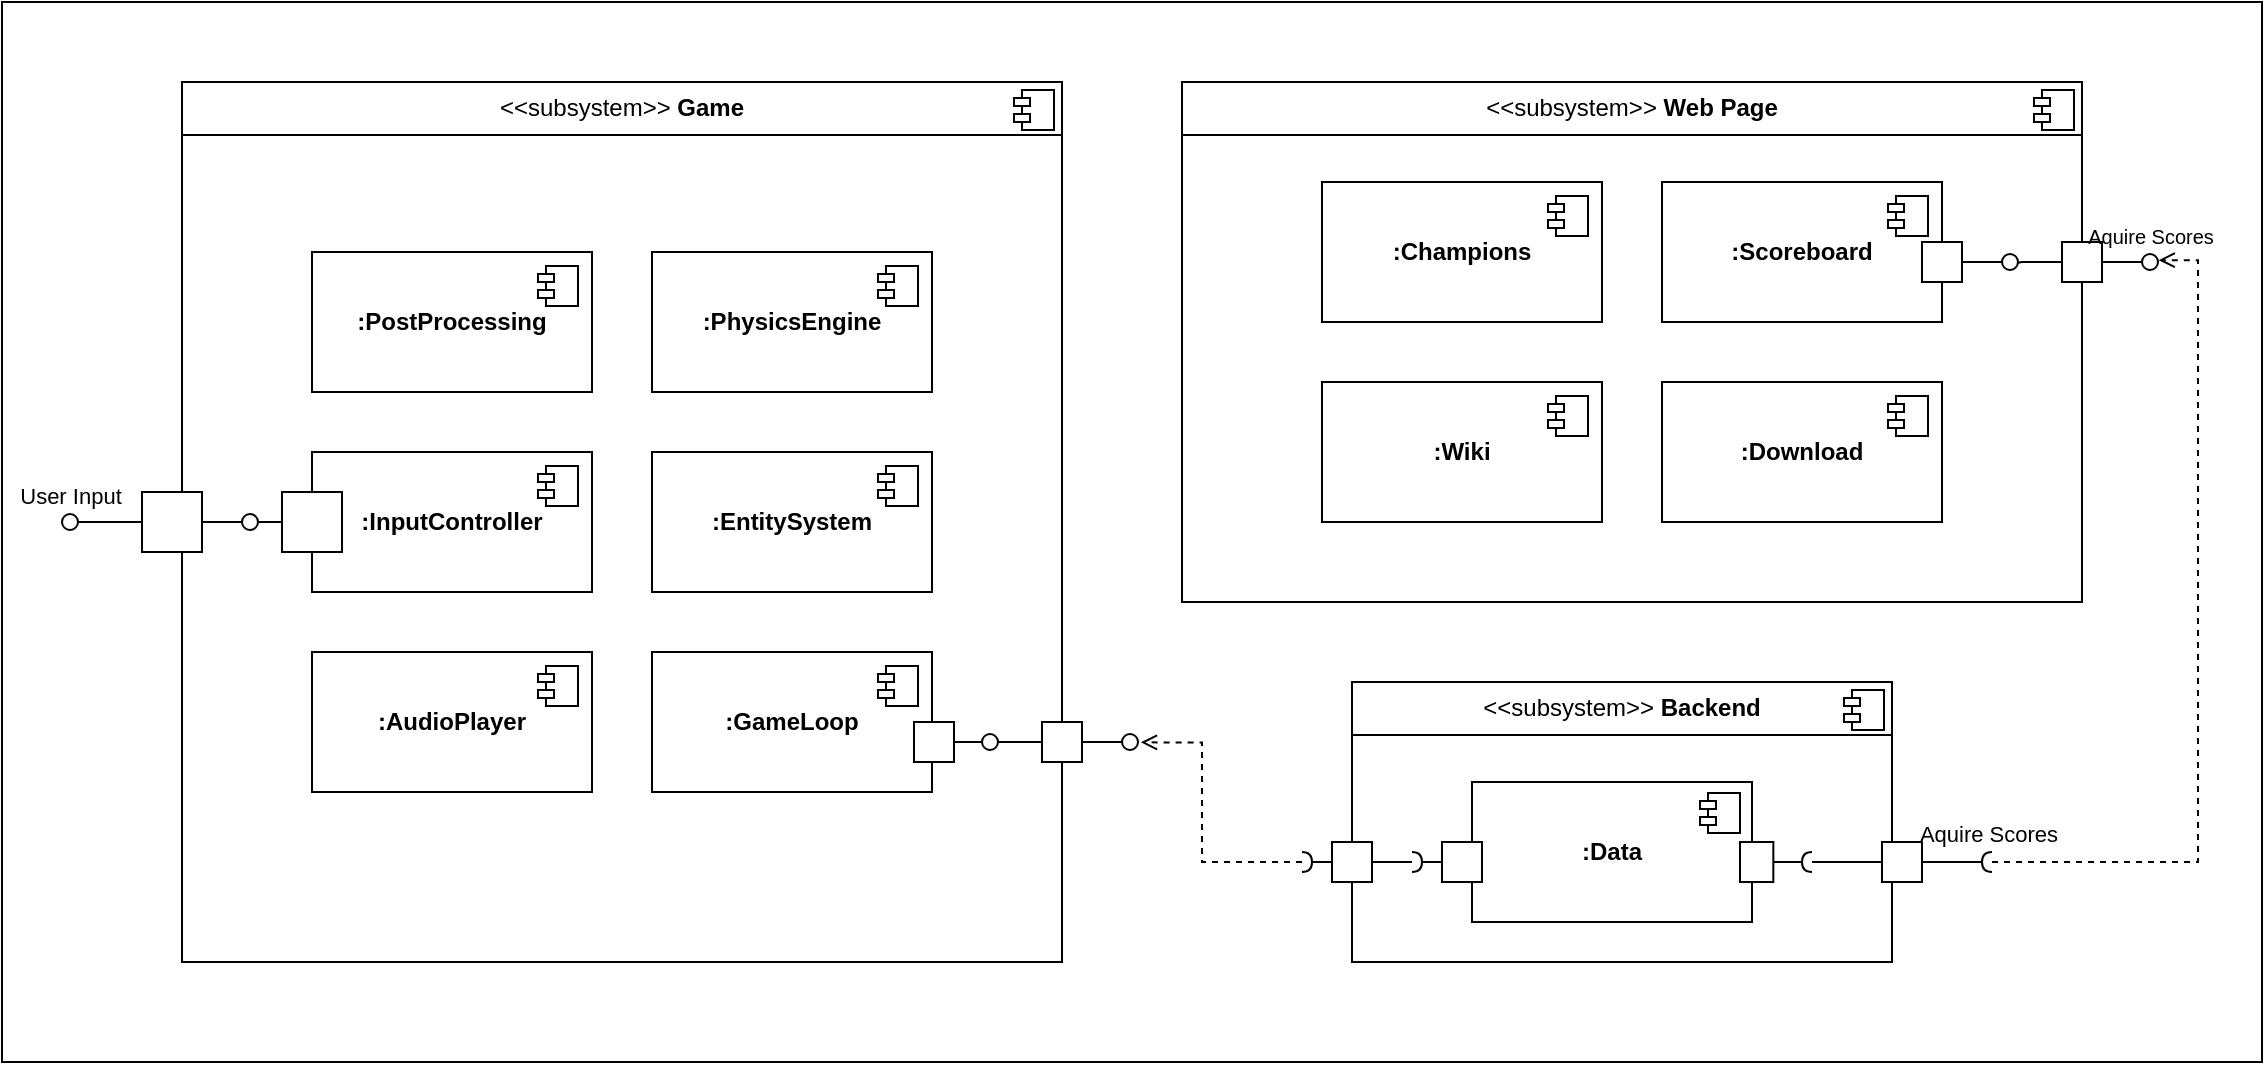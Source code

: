 <mxfile version="24.3.0" type="device">
  <diagram name="Page-1" id="I_4k36ukl9uxdQym2-pP">
    <mxGraphModel dx="925" dy="536" grid="1" gridSize="10" guides="1" tooltips="1" connect="1" arrows="1" fold="1" page="1" pageScale="1" pageWidth="827" pageHeight="1169" math="0" shadow="0">
      <root>
        <mxCell id="0" />
        <mxCell id="1" parent="0" />
        <mxCell id="5Q3FYCVqR7DnrEfHLP5Y-40" value="" style="rounded=0;whiteSpace=wrap;html=1;" vertex="1" parent="1">
          <mxGeometry y="50" width="1130" height="530" as="geometry" />
        </mxCell>
        <mxCell id="naj5Z1TmneexL7RIZc3C-44" value="" style="group" parent="1" vertex="1" connectable="0">
          <mxGeometry x="590" y="90" width="450" height="260" as="geometry" />
        </mxCell>
        <mxCell id="naj5Z1TmneexL7RIZc3C-18" value="&lt;p style=&quot;margin:0px;margin-top:6px;text-align:center;&quot;&gt;&amp;lt;&amp;lt;subsystem&amp;gt;&amp;gt;&lt;b&gt;&amp;nbsp;Web Page&lt;/b&gt;&lt;/p&gt;&lt;hr size=&quot;1&quot; style=&quot;border-style:solid;&quot;&gt;&lt;p style=&quot;margin:0px;margin-left:8px;&quot;&gt;&lt;br&gt;&lt;/p&gt;" style="align=left;overflow=fill;html=1;dropTarget=0;whiteSpace=wrap;" parent="naj5Z1TmneexL7RIZc3C-44" vertex="1">
          <mxGeometry width="450" height="260" as="geometry" />
        </mxCell>
        <mxCell id="naj5Z1TmneexL7RIZc3C-19" value="" style="shape=component;jettyWidth=8;jettyHeight=4;" parent="naj5Z1TmneexL7RIZc3C-18" vertex="1">
          <mxGeometry x="1" width="20" height="20" relative="1" as="geometry">
            <mxPoint x="-24" y="4" as="offset" />
          </mxGeometry>
        </mxCell>
        <mxCell id="naj5Z1TmneexL7RIZc3C-20" value="&lt;b&gt;:Champions&lt;/b&gt;" style="html=1;dropTarget=0;whiteSpace=wrap;" parent="naj5Z1TmneexL7RIZc3C-44" vertex="1">
          <mxGeometry x="70" y="50" width="140" height="70" as="geometry" />
        </mxCell>
        <mxCell id="naj5Z1TmneexL7RIZc3C-21" value="" style="shape=module;jettyWidth=8;jettyHeight=4;" parent="naj5Z1TmneexL7RIZc3C-20" vertex="1">
          <mxGeometry x="1" width="20" height="20" relative="1" as="geometry">
            <mxPoint x="-27" y="7" as="offset" />
          </mxGeometry>
        </mxCell>
        <mxCell id="naj5Z1TmneexL7RIZc3C-24" value="&lt;b&gt;:Wiki&lt;/b&gt;" style="html=1;dropTarget=0;whiteSpace=wrap;" parent="naj5Z1TmneexL7RIZc3C-44" vertex="1">
          <mxGeometry x="70" y="150" width="140" height="70" as="geometry" />
        </mxCell>
        <mxCell id="naj5Z1TmneexL7RIZc3C-25" value="" style="shape=module;jettyWidth=8;jettyHeight=4;" parent="naj5Z1TmneexL7RIZc3C-24" vertex="1">
          <mxGeometry x="1" width="20" height="20" relative="1" as="geometry">
            <mxPoint x="-27" y="7" as="offset" />
          </mxGeometry>
        </mxCell>
        <mxCell id="naj5Z1TmneexL7RIZc3C-26" value="&lt;b&gt;:Download&lt;/b&gt;" style="html=1;dropTarget=0;whiteSpace=wrap;" parent="naj5Z1TmneexL7RIZc3C-44" vertex="1">
          <mxGeometry x="240" y="150" width="140" height="70" as="geometry" />
        </mxCell>
        <mxCell id="naj5Z1TmneexL7RIZc3C-27" value="" style="shape=module;jettyWidth=8;jettyHeight=4;" parent="naj5Z1TmneexL7RIZc3C-26" vertex="1">
          <mxGeometry x="1" width="20" height="20" relative="1" as="geometry">
            <mxPoint x="-27" y="7" as="offset" />
          </mxGeometry>
        </mxCell>
        <mxCell id="naj5Z1TmneexL7RIZc3C-30" value="&lt;b&gt;:Scoreboard&lt;/b&gt;" style="html=1;dropTarget=0;whiteSpace=wrap;" parent="naj5Z1TmneexL7RIZc3C-44" vertex="1">
          <mxGeometry x="240" y="50" width="140" height="70" as="geometry" />
        </mxCell>
        <mxCell id="naj5Z1TmneexL7RIZc3C-31" value="" style="shape=module;jettyWidth=8;jettyHeight=4;" parent="naj5Z1TmneexL7RIZc3C-30" vertex="1">
          <mxGeometry x="1" width="20" height="20" relative="1" as="geometry">
            <mxPoint x="-27" y="7" as="offset" />
          </mxGeometry>
        </mxCell>
        <mxCell id="5Q3FYCVqR7DnrEfHLP5Y-1" value="" style="html=1;rounded=0;" vertex="1" parent="naj5Z1TmneexL7RIZc3C-44">
          <mxGeometry x="370" y="80" width="20" height="20" as="geometry" />
        </mxCell>
        <mxCell id="5Q3FYCVqR7DnrEfHLP5Y-2" value="" style="endArrow=none;html=1;rounded=0;align=center;verticalAlign=top;endFill=0;labelBackgroundColor=none;endSize=2;" edge="1" source="5Q3FYCVqR7DnrEfHLP5Y-1" target="5Q3FYCVqR7DnrEfHLP5Y-3" parent="naj5Z1TmneexL7RIZc3C-44">
          <mxGeometry relative="1" as="geometry" />
        </mxCell>
        <mxCell id="5Q3FYCVqR7DnrEfHLP5Y-3" value="" style="ellipse;html=1;fontSize=11;align=center;fillColor=none;points=[];aspect=fixed;resizable=0;verticalAlign=bottom;labelPosition=center;verticalLabelPosition=top;flipH=1;" vertex="1" parent="naj5Z1TmneexL7RIZc3C-44">
          <mxGeometry x="410" y="86" width="8" height="8" as="geometry" />
        </mxCell>
        <mxCell id="naj5Z1TmneexL7RIZc3C-45" value="" style="group" parent="1" vertex="1" connectable="0">
          <mxGeometry x="705" y="390" width="295" height="140" as="geometry" />
        </mxCell>
        <mxCell id="naj5Z1TmneexL7RIZc3C-34" value="&lt;p style=&quot;margin:0px;margin-top:6px;text-align:center;&quot;&gt;&amp;lt;&amp;lt;subsystem&amp;gt;&amp;gt;&lt;b&gt;&amp;nbsp;Backend&lt;/b&gt;&lt;/p&gt;&lt;hr size=&quot;1&quot; style=&quot;border-style:solid;&quot;&gt;&lt;p style=&quot;margin:0px;margin-left:8px;&quot;&gt;&lt;br&gt;&lt;/p&gt;" style="align=left;overflow=fill;html=1;dropTarget=0;whiteSpace=wrap;" parent="naj5Z1TmneexL7RIZc3C-45" vertex="1">
          <mxGeometry x="-30" width="270" height="140" as="geometry" />
        </mxCell>
        <mxCell id="naj5Z1TmneexL7RIZc3C-35" value="" style="shape=component;jettyWidth=8;jettyHeight=4;" parent="naj5Z1TmneexL7RIZc3C-34" vertex="1">
          <mxGeometry x="1" width="20" height="20" relative="1" as="geometry">
            <mxPoint x="-24" y="4" as="offset" />
          </mxGeometry>
        </mxCell>
        <mxCell id="naj5Z1TmneexL7RIZc3C-36" value="&lt;b&gt;:Data&lt;/b&gt;" style="html=1;dropTarget=0;whiteSpace=wrap;container=0;" parent="naj5Z1TmneexL7RIZc3C-45" vertex="1">
          <mxGeometry x="30" y="50" width="140" height="70" as="geometry" />
        </mxCell>
        <mxCell id="5Q3FYCVqR7DnrEfHLP5Y-8" value="" style="shape=component;jettyWidth=8;jettyHeight=4;" vertex="1" parent="naj5Z1TmneexL7RIZc3C-45">
          <mxGeometry x="144.0" y="55.5" width="20" height="20" as="geometry" />
        </mxCell>
        <mxCell id="5Q3FYCVqR7DnrEfHLP5Y-12" value="" style="html=1;rounded=0;" vertex="1" parent="naj5Z1TmneexL7RIZc3C-45">
          <mxGeometry x="164" y="80" width="16.67" height="20" as="geometry" />
        </mxCell>
        <mxCell id="5Q3FYCVqR7DnrEfHLP5Y-13" value="" style="endArrow=none;html=1;rounded=0;align=center;verticalAlign=top;endFill=0;labelBackgroundColor=none;endSize=2;" edge="1" source="5Q3FYCVqR7DnrEfHLP5Y-12" target="5Q3FYCVqR7DnrEfHLP5Y-14" parent="naj5Z1TmneexL7RIZc3C-45">
          <mxGeometry relative="1" as="geometry" />
        </mxCell>
        <mxCell id="5Q3FYCVqR7DnrEfHLP5Y-14" value="" style="shape=requiredInterface;html=1;fontSize=11;align=center;fillColor=none;points=[];aspect=fixed;resizable=0;verticalAlign=bottom;labelPosition=center;verticalLabelPosition=top;flipH=1;" vertex="1" parent="naj5Z1TmneexL7RIZc3C-45">
          <mxGeometry x="195" y="85" width="5" height="10" as="geometry" />
        </mxCell>
        <mxCell id="5Q3FYCVqR7DnrEfHLP5Y-19" style="edgeStyle=orthogonalEdgeStyle;rounded=0;orthogonalLoop=1;jettySize=auto;html=1;endArrow=none;endFill=0;" edge="1" parent="naj5Z1TmneexL7RIZc3C-45" source="5Q3FYCVqR7DnrEfHLP5Y-15" target="5Q3FYCVqR7DnrEfHLP5Y-14">
          <mxGeometry relative="1" as="geometry" />
        </mxCell>
        <mxCell id="5Q3FYCVqR7DnrEfHLP5Y-15" value="" style="html=1;rounded=0;" vertex="1" parent="naj5Z1TmneexL7RIZc3C-45">
          <mxGeometry x="235" y="80" width="20" height="20" as="geometry" />
        </mxCell>
        <mxCell id="5Q3FYCVqR7DnrEfHLP5Y-16" value="" style="endArrow=none;html=1;rounded=0;align=center;verticalAlign=top;endFill=0;labelBackgroundColor=none;endSize=2;" edge="1" source="5Q3FYCVqR7DnrEfHLP5Y-15" target="5Q3FYCVqR7DnrEfHLP5Y-17" parent="naj5Z1TmneexL7RIZc3C-45">
          <mxGeometry relative="1" as="geometry" />
        </mxCell>
        <mxCell id="5Q3FYCVqR7DnrEfHLP5Y-17" value="Aquire Scores" style="shape=requiredInterface;html=1;fontSize=11;align=center;fillColor=none;points=[];aspect=fixed;resizable=0;verticalAlign=bottom;labelPosition=center;verticalLabelPosition=top;flipH=1;" vertex="1" parent="naj5Z1TmneexL7RIZc3C-45">
          <mxGeometry x="285" y="85" width="5" height="10" as="geometry" />
        </mxCell>
        <mxCell id="5Q3FYCVqR7DnrEfHLP5Y-21" value="" style="html=1;rounded=0;" vertex="1" parent="naj5Z1TmneexL7RIZc3C-45">
          <mxGeometry x="15" y="80" width="20" height="20" as="geometry" />
        </mxCell>
        <mxCell id="3pVS00WtkXnSSmuxZhoW-2" value="" style="group" parent="1" vertex="1" connectable="0">
          <mxGeometry x="90" y="90" width="490" height="440" as="geometry" />
        </mxCell>
        <mxCell id="naj5Z1TmneexL7RIZc3C-4" value="" style="shape=component;jettyWidth=8;jettyHeight=4;" parent="3pVS00WtkXnSSmuxZhoW-2" vertex="1">
          <mxGeometry x="416" y="4" width="20" height="20" as="geometry">
            <mxPoint x="-24" y="4" as="offset" />
          </mxGeometry>
        </mxCell>
        <mxCell id="naj5Z1TmneexL7RIZc3C-3" value="&lt;p style=&quot;margin:0px;margin-top:6px;text-align:center;&quot;&gt;&amp;lt;&amp;lt;subsystem&amp;gt;&amp;gt;&lt;b&gt; Game&lt;/b&gt;&lt;/p&gt;&lt;hr size=&quot;1&quot; style=&quot;border-style:solid;&quot;&gt;&lt;p style=&quot;margin:0px;margin-left:8px;&quot;&gt;&lt;br&gt;&lt;/p&gt;" style="align=left;overflow=fill;html=1;dropTarget=0;whiteSpace=wrap;container=0;" parent="3pVS00WtkXnSSmuxZhoW-2" vertex="1">
          <mxGeometry width="440" height="440" as="geometry" />
        </mxCell>
        <mxCell id="naj5Z1TmneexL7RIZc3C-5" value="&lt;b&gt;:PostProcessing&lt;/b&gt;" style="html=1;dropTarget=0;whiteSpace=wrap;" parent="3pVS00WtkXnSSmuxZhoW-2" vertex="1">
          <mxGeometry x="65" y="85" width="140" height="70" as="geometry" />
        </mxCell>
        <mxCell id="naj5Z1TmneexL7RIZc3C-6" value="" style="shape=module;jettyWidth=8;jettyHeight=4;" parent="naj5Z1TmneexL7RIZc3C-5" vertex="1">
          <mxGeometry x="1" width="20" height="20" relative="1" as="geometry">
            <mxPoint x="-27" y="7" as="offset" />
          </mxGeometry>
        </mxCell>
        <mxCell id="naj5Z1TmneexL7RIZc3C-7" value="&lt;b&gt;:AudioPlayer&lt;/b&gt;" style="html=1;dropTarget=0;whiteSpace=wrap;" parent="3pVS00WtkXnSSmuxZhoW-2" vertex="1">
          <mxGeometry x="65" y="285" width="140" height="70" as="geometry" />
        </mxCell>
        <mxCell id="naj5Z1TmneexL7RIZc3C-8" value="" style="shape=module;jettyWidth=8;jettyHeight=4;" parent="naj5Z1TmneexL7RIZc3C-7" vertex="1">
          <mxGeometry x="1" width="20" height="20" relative="1" as="geometry">
            <mxPoint x="-27" y="7" as="offset" />
          </mxGeometry>
        </mxCell>
        <mxCell id="naj5Z1TmneexL7RIZc3C-9" value="&lt;b&gt;:InputController&lt;/b&gt;" style="html=1;dropTarget=0;whiteSpace=wrap;" parent="3pVS00WtkXnSSmuxZhoW-2" vertex="1">
          <mxGeometry x="65" y="185" width="140" height="70" as="geometry" />
        </mxCell>
        <mxCell id="naj5Z1TmneexL7RIZc3C-10" value="" style="shape=module;jettyWidth=8;jettyHeight=4;" parent="naj5Z1TmneexL7RIZc3C-9" vertex="1">
          <mxGeometry x="1" width="20" height="20" relative="1" as="geometry">
            <mxPoint x="-27" y="7" as="offset" />
          </mxGeometry>
        </mxCell>
        <mxCell id="naj5Z1TmneexL7RIZc3C-11" value="&lt;b&gt;:EntitySystem&lt;/b&gt;" style="html=1;dropTarget=0;whiteSpace=wrap;" parent="3pVS00WtkXnSSmuxZhoW-2" vertex="1">
          <mxGeometry x="235" y="185" width="140" height="70" as="geometry" />
        </mxCell>
        <mxCell id="naj5Z1TmneexL7RIZc3C-12" value="" style="shape=module;jettyWidth=8;jettyHeight=4;" parent="naj5Z1TmneexL7RIZc3C-11" vertex="1">
          <mxGeometry x="1" width="20" height="20" relative="1" as="geometry">
            <mxPoint x="-27" y="7" as="offset" />
          </mxGeometry>
        </mxCell>
        <mxCell id="naj5Z1TmneexL7RIZc3C-13" value="&lt;b&gt;:GameLoop&lt;/b&gt;" style="html=1;dropTarget=0;whiteSpace=wrap;" parent="3pVS00WtkXnSSmuxZhoW-2" vertex="1">
          <mxGeometry x="235" y="285" width="140" height="70" as="geometry" />
        </mxCell>
        <mxCell id="naj5Z1TmneexL7RIZc3C-14" value="" style="shape=module;jettyWidth=8;jettyHeight=4;" parent="naj5Z1TmneexL7RIZc3C-13" vertex="1">
          <mxGeometry x="1" width="20" height="20" relative="1" as="geometry">
            <mxPoint x="-27" y="7" as="offset" />
          </mxGeometry>
        </mxCell>
        <mxCell id="naj5Z1TmneexL7RIZc3C-15" value="&lt;b&gt;:PhysicsEngine&lt;/b&gt;" style="html=1;dropTarget=0;whiteSpace=wrap;" parent="3pVS00WtkXnSSmuxZhoW-2" vertex="1">
          <mxGeometry x="235" y="85" width="140" height="70" as="geometry" />
        </mxCell>
        <mxCell id="naj5Z1TmneexL7RIZc3C-16" value="" style="shape=module;jettyWidth=8;jettyHeight=4;" parent="naj5Z1TmneexL7RIZc3C-15" vertex="1">
          <mxGeometry x="1" width="20" height="20" relative="1" as="geometry">
            <mxPoint x="-27" y="7" as="offset" />
          </mxGeometry>
        </mxCell>
        <mxCell id="3pVS00WtkXnSSmuxZhoW-1" value="" style="shape=module;jettyWidth=8;jettyHeight=4;" parent="3pVS00WtkXnSSmuxZhoW-2" vertex="1">
          <mxGeometry x="416" y="4" width="20" height="20" as="geometry" />
        </mxCell>
        <mxCell id="3pVS00WtkXnSSmuxZhoW-9" value="" style="html=1;rounded=0;" parent="3pVS00WtkXnSSmuxZhoW-2" vertex="1">
          <mxGeometry x="50" y="205" width="30" height="30" as="geometry" />
        </mxCell>
        <mxCell id="3pVS00WtkXnSSmuxZhoW-10" value="" style="endArrow=none;html=1;rounded=0;align=center;verticalAlign=top;endFill=0;labelBackgroundColor=none;endSize=2;" parent="3pVS00WtkXnSSmuxZhoW-2" source="3pVS00WtkXnSSmuxZhoW-9" target="3pVS00WtkXnSSmuxZhoW-11" edge="1">
          <mxGeometry relative="1" as="geometry" />
        </mxCell>
        <mxCell id="3pVS00WtkXnSSmuxZhoW-11" value="" style="ellipse;html=1;fontSize=11;align=center;fillColor=none;points=[];aspect=fixed;resizable=0;verticalAlign=bottom;labelPosition=center;verticalLabelPosition=top;flipH=1;" parent="3pVS00WtkXnSSmuxZhoW-2" vertex="1">
          <mxGeometry x="30" y="216" width="8" height="8" as="geometry" />
        </mxCell>
        <mxCell id="5Q3FYCVqR7DnrEfHLP5Y-31" value="" style="html=1;rounded=0;" vertex="1" parent="3pVS00WtkXnSSmuxZhoW-2">
          <mxGeometry x="366" y="320" width="20" height="20" as="geometry" />
        </mxCell>
        <mxCell id="5Q3FYCVqR7DnrEfHLP5Y-32" value="" style="endArrow=none;html=1;rounded=0;align=center;verticalAlign=top;endFill=0;labelBackgroundColor=none;endSize=2;" edge="1" source="5Q3FYCVqR7DnrEfHLP5Y-31" target="5Q3FYCVqR7DnrEfHLP5Y-33" parent="3pVS00WtkXnSSmuxZhoW-2">
          <mxGeometry relative="1" as="geometry" />
        </mxCell>
        <mxCell id="5Q3FYCVqR7DnrEfHLP5Y-38" style="edgeStyle=orthogonalEdgeStyle;rounded=0;orthogonalLoop=1;jettySize=auto;html=1;entryX=0;entryY=0.5;entryDx=0;entryDy=0;endArrow=none;endFill=0;" edge="1" parent="3pVS00WtkXnSSmuxZhoW-2" source="5Q3FYCVqR7DnrEfHLP5Y-33" target="5Q3FYCVqR7DnrEfHLP5Y-34">
          <mxGeometry relative="1" as="geometry" />
        </mxCell>
        <mxCell id="5Q3FYCVqR7DnrEfHLP5Y-33" value="" style="ellipse;html=1;fontSize=11;align=center;fillColor=none;points=[];aspect=fixed;resizable=0;verticalAlign=bottom;labelPosition=center;verticalLabelPosition=top;flipH=1;" vertex="1" parent="3pVS00WtkXnSSmuxZhoW-2">
          <mxGeometry x="400" y="326" width="8" height="8" as="geometry" />
        </mxCell>
        <mxCell id="5Q3FYCVqR7DnrEfHLP5Y-34" value="" style="html=1;rounded=0;" vertex="1" parent="3pVS00WtkXnSSmuxZhoW-2">
          <mxGeometry x="430" y="320" width="20" height="20" as="geometry" />
        </mxCell>
        <mxCell id="5Q3FYCVqR7DnrEfHLP5Y-35" value="" style="endArrow=none;html=1;rounded=0;align=center;verticalAlign=top;endFill=0;labelBackgroundColor=none;endSize=2;" edge="1" source="5Q3FYCVqR7DnrEfHLP5Y-34" target="5Q3FYCVqR7DnrEfHLP5Y-36" parent="3pVS00WtkXnSSmuxZhoW-2">
          <mxGeometry relative="1" as="geometry" />
        </mxCell>
        <mxCell id="5Q3FYCVqR7DnrEfHLP5Y-36" value="" style="ellipse;html=1;fontSize=11;align=center;fillColor=none;points=[];aspect=fixed;resizable=0;verticalAlign=bottom;labelPosition=center;verticalLabelPosition=top;flipH=1;" vertex="1" parent="3pVS00WtkXnSSmuxZhoW-2">
          <mxGeometry x="470" y="326" width="8" height="8" as="geometry" />
        </mxCell>
        <mxCell id="3pVS00WtkXnSSmuxZhoW-3" value="" style="html=1;rounded=0;" parent="1" vertex="1">
          <mxGeometry x="70" y="295" width="30" height="30" as="geometry" />
        </mxCell>
        <mxCell id="3pVS00WtkXnSSmuxZhoW-4" value="" style="endArrow=none;html=1;rounded=0;align=center;verticalAlign=top;endFill=0;labelBackgroundColor=none;endSize=2;" parent="1" source="3pVS00WtkXnSSmuxZhoW-3" target="3pVS00WtkXnSSmuxZhoW-5" edge="1">
          <mxGeometry relative="1" as="geometry" />
        </mxCell>
        <mxCell id="3pVS00WtkXnSSmuxZhoW-5" value="User Input" style="ellipse;html=1;fontSize=11;align=center;fillColor=none;points=[];aspect=fixed;resizable=0;verticalAlign=bottom;labelPosition=center;verticalLabelPosition=top;flipH=1;" parent="1" vertex="1">
          <mxGeometry x="30" y="306" width="8" height="8" as="geometry" />
        </mxCell>
        <mxCell id="3pVS00WtkXnSSmuxZhoW-12" style="edgeStyle=orthogonalEdgeStyle;rounded=0;orthogonalLoop=1;jettySize=auto;html=1;entryX=1;entryY=0.5;entryDx=0;entryDy=0;endArrow=none;endFill=0;" parent="1" source="3pVS00WtkXnSSmuxZhoW-11" target="3pVS00WtkXnSSmuxZhoW-3" edge="1">
          <mxGeometry relative="1" as="geometry" />
        </mxCell>
        <mxCell id="5Q3FYCVqR7DnrEfHLP5Y-4" value="" style="html=1;rounded=0;" vertex="1" parent="1">
          <mxGeometry x="1030" y="170" width="20" height="20" as="geometry" />
        </mxCell>
        <mxCell id="5Q3FYCVqR7DnrEfHLP5Y-5" value="" style="endArrow=none;html=1;rounded=0;align=center;verticalAlign=top;endFill=0;labelBackgroundColor=none;endSize=2;" edge="1" source="5Q3FYCVqR7DnrEfHLP5Y-4" target="5Q3FYCVqR7DnrEfHLP5Y-6" parent="1">
          <mxGeometry relative="1" as="geometry" />
        </mxCell>
        <mxCell id="5Q3FYCVqR7DnrEfHLP5Y-6" value="&lt;font style=&quot;font-size: 10px;&quot;&gt;Aquire Scores&lt;/font&gt;" style="ellipse;html=1;fontSize=11;align=center;fillColor=none;points=[];aspect=fixed;resizable=0;verticalAlign=bottom;labelPosition=center;verticalLabelPosition=top;flipH=1;" vertex="1" parent="1">
          <mxGeometry x="1070" y="176" width="8" height="8" as="geometry" />
        </mxCell>
        <mxCell id="5Q3FYCVqR7DnrEfHLP5Y-7" style="edgeStyle=orthogonalEdgeStyle;rounded=0;orthogonalLoop=1;jettySize=auto;html=1;entryX=0.06;entryY=0.556;entryDx=0;entryDy=0;entryPerimeter=0;endArrow=none;endFill=0;" edge="1" parent="1" source="5Q3FYCVqR7DnrEfHLP5Y-4" target="5Q3FYCVqR7DnrEfHLP5Y-3">
          <mxGeometry relative="1" as="geometry" />
        </mxCell>
        <mxCell id="5Q3FYCVqR7DnrEfHLP5Y-20" style="edgeStyle=orthogonalEdgeStyle;rounded=0;orthogonalLoop=1;jettySize=auto;html=1;entryX=-0.043;entryY=0.384;entryDx=0;entryDy=0;entryPerimeter=0;dashed=1;endArrow=open;endFill=0;" edge="1" parent="1" source="5Q3FYCVqR7DnrEfHLP5Y-17" target="5Q3FYCVqR7DnrEfHLP5Y-6">
          <mxGeometry relative="1" as="geometry" />
        </mxCell>
        <mxCell id="5Q3FYCVqR7DnrEfHLP5Y-23" value="" style="shape=requiredInterface;html=1;fontSize=11;align=center;fillColor=none;points=[];aspect=fixed;resizable=0;verticalAlign=bottom;labelPosition=center;verticalLabelPosition=top;flipH=1;direction=west;" vertex="1" parent="1">
          <mxGeometry x="705" y="475" width="5" height="10" as="geometry" />
        </mxCell>
        <mxCell id="5Q3FYCVqR7DnrEfHLP5Y-22" value="" style="endArrow=none;html=1;rounded=0;align=center;verticalAlign=top;endFill=0;labelBackgroundColor=none;endSize=2;" edge="1" source="5Q3FYCVqR7DnrEfHLP5Y-21" target="5Q3FYCVqR7DnrEfHLP5Y-23" parent="1">
          <mxGeometry relative="1" as="geometry" />
        </mxCell>
        <mxCell id="5Q3FYCVqR7DnrEfHLP5Y-27" style="edgeStyle=orthogonalEdgeStyle;rounded=0;orthogonalLoop=1;jettySize=auto;html=1;exitX=1;exitY=0.5;exitDx=0;exitDy=0;endArrow=none;endFill=0;" edge="1" parent="1" source="5Q3FYCVqR7DnrEfHLP5Y-24" target="5Q3FYCVqR7DnrEfHLP5Y-23">
          <mxGeometry relative="1" as="geometry" />
        </mxCell>
        <mxCell id="5Q3FYCVqR7DnrEfHLP5Y-24" value="" style="html=1;rounded=0;" vertex="1" parent="1">
          <mxGeometry x="665" y="470" width="20" height="20" as="geometry" />
        </mxCell>
        <mxCell id="5Q3FYCVqR7DnrEfHLP5Y-25" value="" style="endArrow=none;html=1;rounded=0;align=center;verticalAlign=top;endFill=0;labelBackgroundColor=none;endSize=2;" edge="1" source="5Q3FYCVqR7DnrEfHLP5Y-24" target="5Q3FYCVqR7DnrEfHLP5Y-26" parent="1">
          <mxGeometry relative="1" as="geometry" />
        </mxCell>
        <mxCell id="5Q3FYCVqR7DnrEfHLP5Y-26" value="" style="shape=requiredInterface;html=1;fontSize=11;align=center;fillColor=none;points=[];aspect=fixed;resizable=0;verticalAlign=bottom;labelPosition=center;verticalLabelPosition=top;flipH=1;direction=west;" vertex="1" parent="1">
          <mxGeometry x="650" y="475" width="5" height="10" as="geometry" />
        </mxCell>
        <mxCell id="5Q3FYCVqR7DnrEfHLP5Y-39" style="edgeStyle=orthogonalEdgeStyle;rounded=0;orthogonalLoop=1;jettySize=auto;html=1;entryX=-0.179;entryY=0.523;entryDx=0;entryDy=0;entryPerimeter=0;dashed=1;endArrow=open;endFill=0;" edge="1" parent="1" source="5Q3FYCVqR7DnrEfHLP5Y-26" target="5Q3FYCVqR7DnrEfHLP5Y-36">
          <mxGeometry relative="1" as="geometry">
            <Array as="points">
              <mxPoint x="600" y="480" />
              <mxPoint x="600" y="420" />
            </Array>
          </mxGeometry>
        </mxCell>
      </root>
    </mxGraphModel>
  </diagram>
</mxfile>
